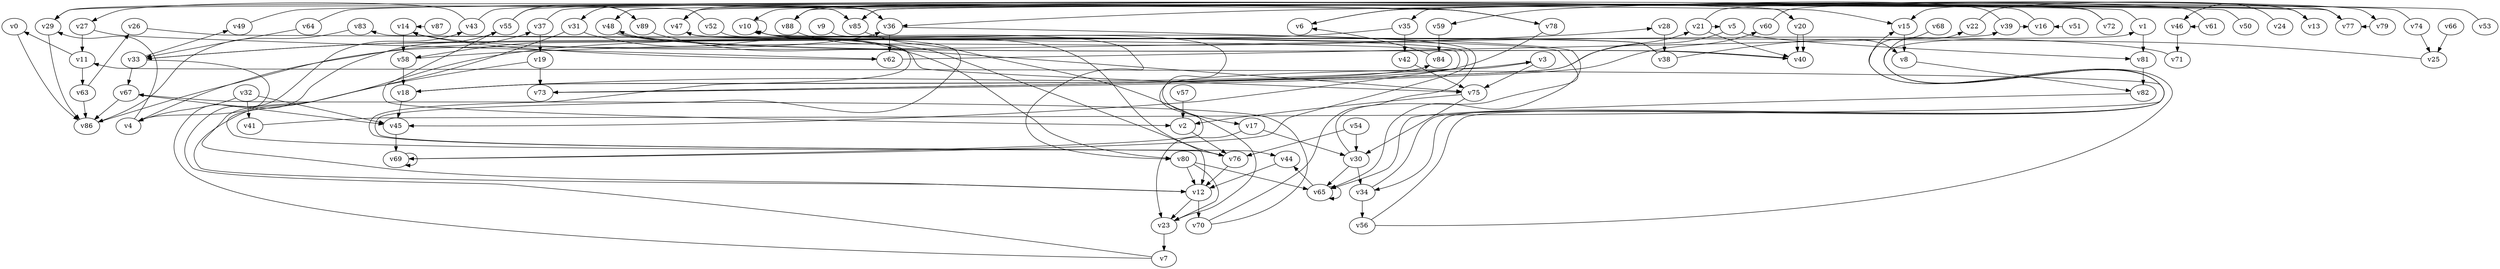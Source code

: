 // Benchmark game 127 - 90 vertices
digraph G {
    v0 [name="v0", player=0];
    v1 [name="v1", player=1];
    v2 [name="v2", player=0];
    v3 [name="v3", player=1];
    v4 [name="v4", player=1];
    v5 [name="v5", player=0];
    v6 [name="v6", player=1];
    v7 [name="v7", player=1];
    v8 [name="v8", player=1];
    v9 [name="v9", player=0];
    v10 [name="v10", player=1];
    v11 [name="v11", player=1, target=1];
    v12 [name="v12", player=0, target=1];
    v13 [name="v13", player=1];
    v14 [name="v14", player=0];
    v15 [name="v15", player=1];
    v16 [name="v16", player=1];
    v17 [name="v17", player=1];
    v18 [name="v18", player=1];
    v19 [name="v19", player=1];
    v20 [name="v20", player=1];
    v21 [name="v21", player=1];
    v22 [name="v22", player=1];
    v23 [name="v23", player=1];
    v24 [name="v24", player=1];
    v25 [name="v25", player=1];
    v26 [name="v26", player=1];
    v27 [name="v27", player=1];
    v28 [name="v28", player=0];
    v29 [name="v29", player=1];
    v30 [name="v30", player=0];
    v31 [name="v31", player=1];
    v32 [name="v32", player=1];
    v33 [name="v33", player=0, target=1];
    v34 [name="v34", player=1];
    v35 [name="v35", player=1];
    v36 [name="v36", player=1];
    v37 [name="v37", player=1, target=1];
    v38 [name="v38", player=1];
    v39 [name="v39", player=0];
    v40 [name="v40", player=0, target=1];
    v41 [name="v41", player=1, target=1];
    v42 [name="v42", player=0];
    v43 [name="v43", player=1];
    v44 [name="v44", player=0];
    v45 [name="v45", player=1];
    v46 [name="v46", player=1];
    v47 [name="v47", player=1];
    v48 [name="v48", player=0];
    v49 [name="v49", player=1];
    v50 [name="v50", player=0];
    v51 [name="v51", player=1];
    v52 [name="v52", player=1];
    v53 [name="v53", player=1];
    v54 [name="v54", player=1];
    v55 [name="v55", player=1];
    v56 [name="v56", player=0];
    v57 [name="v57", player=0];
    v58 [name="v58", player=1];
    v59 [name="v59", player=1, target=1];
    v60 [name="v60", player=1, target=1];
    v61 [name="v61", player=0];
    v62 [name="v62", player=1];
    v63 [name="v63", player=0];
    v64 [name="v64", player=0];
    v65 [name="v65", player=1, target=1];
    v66 [name="v66", player=0];
    v67 [name="v67", player=1];
    v68 [name="v68", player=0];
    v69 [name="v69", player=1];
    v70 [name="v70", player=0];
    v71 [name="v71", player=1];
    v72 [name="v72", player=1];
    v73 [name="v73", player=0];
    v74 [name="v74", player=0];
    v75 [name="v75", player=0, target=1];
    v76 [name="v76", player=0];
    v77 [name="v77", player=0];
    v78 [name="v78", player=1];
    v79 [name="v79", player=0];
    v80 [name="v80", player=0, target=1];
    v81 [name="v81", player=0];
    v82 [name="v82", player=0];
    v83 [name="v83", player=0];
    v84 [name="v84", player=0];
    v85 [name="v85", player=1, target=1];
    v86 [name="v86", player=1];
    v87 [name="v87", player=1];
    v88 [name="v88", player=0];
    v89 [name="v89", player=1];

    v0 -> v86 [constraint="time % 4 == 2"];
    v1 -> v47 [constraint="time >= 9"];
    v2 -> v76;
    v3 -> v69 [constraint="time == 20"];
    v4 -> v29 [constraint="time == 9"];
    v5 -> v73 [constraint="time % 6 == 5"];
    v6 -> v78 [constraint="time >= 2"];
    v7 -> v55 [constraint="time % 3 == 1"];
    v8 -> v82 [constraint="time % 4 == 1"];
    v9 -> v17 [constraint="time % 5 == 2"];
    v10 -> v10;
    v11 -> v0 [constraint="time % 2 == 0"];
    v12 -> v70;
    v13 -> v85 [constraint="time == 18"];
    v14 -> v58;
    v15 -> v8;
    v16 -> v36 [constraint="time <= 18"];
    v17 -> v30;
    v18 -> v3 [constraint="time % 6 == 5"];
    v19 -> v12 [constraint="time <= 6"];
    v20 -> v40 [constraint="time % 4 == 2"];
    v21 -> v77 [constraint="time >= 11"];
    v22 -> v13 [constraint="time % 5 == 2"];
    v23 -> v7;
    v24 -> v46 [constraint="time % 4 == 1"];
    v25 -> v33 [constraint="time <= 14"];
    v26 -> v45 [constraint="time % 4 == 1"];
    v27 -> v11;
    v28 -> v38;
    v29 -> v86 [constraint="time % 4 == 0"];
    v30 -> v65;
    v31 -> v80 [constraint="time <= 18"];
    v32 -> v41;
    v33 -> v4 [constraint="time >= 9"];
    v34 -> v56;
    v35 -> v42;
    v36 -> v47 [constraint="time == 10"];
    v37 -> v15 [constraint="time % 6 == 1"];
    v38 -> v58 [constraint="time == 14"];
    v39 -> v59 [constraint="(time >= 8) && (time <= 24)"];
    v40 -> v48 [constraint="time % 2 == 1"];
    v41 -> v11 [constraint="time <= 18"];
    v42 -> v75;
    v43 -> v27 [constraint="time >= 14"];
    v44 -> v12;
    v45 -> v69;
    v46 -> v71;
    v47 -> v76 [constraint="time == 11"];
    v48 -> v75 [constraint="time >= 9"];
    v49 -> v20 [constraint="time == 1"];
    v50 -> v88 [constraint="time == 19"];
    v51 -> v16 [constraint="time <= 18"];
    v52 -> v76 [constraint="time >= 2"];
    v53 -> v47 [constraint="time == 8"];
    v54 -> v76;
    v55 -> v2 [constraint="time <= 25"];
    v56 -> v22 [constraint="time == 3"];
    v57 -> v2;
    v58 -> v28 [constraint="time == 2"];
    v59 -> v84;
    v60 -> v79 [constraint="time >= 5"];
    v61 -> v46 [constraint="(time >= 7) && (time <= 24)"];
    v62 -> v14 [constraint="time == 15"];
    v63 -> v26 [constraint="time >= 10"];
    v64 -> v33 [constraint="time <= 22"];
    v65 -> v44 [constraint="time <= 18"];
    v66 -> v25;
    v67 -> v45 [constraint="time % 6 == 5"];
    v68 -> v34 [constraint="time % 2 == 0"];
    v69 -> v69 [constraint="time >= 15"];
    v70 -> v67 [constraint="time == 0"];
    v71 -> v14 [constraint="time % 2 == 0"];
    v72 -> v15 [constraint="time >= 4"];
    v73 -> v60 [constraint="time % 3 == 0"];
    v74 -> v25;
    v75 -> v30;
    v76 -> v10 [constraint="time % 5 == 0"];
    v77 -> v85 [constraint="time == 3"];
    v78 -> v18 [constraint="time == 15"];
    v79 -> v77 [constraint="time == 7"];
    v80 -> v65 [constraint="time == 19"];
    v81 -> v82;
    v82 -> v65 [constraint="time >= 4"];
    v83 -> v86 [constraint="time <= 10"];
    v84 -> v6 [constraint="time >= 3"];
    v85 -> v23 [constraint="time <= 14"];
    v86 -> v36 [constraint="time % 3 == 1"];
    v87 -> v14 [constraint="time % 6 == 4"];
    v88 -> v12 [constraint="time == 8"];
    v89 -> v75 [constraint="time == 3"];
    v4 -> v37 [constraint="(time >= 6) && (time <= 24)"];
    v75 -> v2;
    v80 -> v23 [constraint="time % 3 == 0"];
    v35 -> v12 [constraint="time == 3"];
    v69 -> v83 [constraint="time >= 4"];
    v80 -> v12;
    v63 -> v86;
    v32 -> v4;
    v7 -> v43 [constraint="time >= 8"];
    v73 -> v21 [constraint="time == 20"];
    v11 -> v63;
    v31 -> v44 [constraint="time % 3 == 1"];
    v64 -> v20 [constraint="time >= 1"];
    v10 -> v80 [constraint="time <= 9"];
    v78 -> v88 [constraint="time == 13"];
    v70 -> v47 [constraint="(time % 2 == 0) || (time % 4 == 1)"];
    v1 -> v81;
    v21 -> v5 [constraint="time % 2 == 0"];
    v34 -> v1 [constraint="time == 12"];
    v55 -> v36 [constraint="time >= 11"];
    v43 -> v85 [constraint="time >= 7"];
    v19 -> v73;
    v89 -> v31 [constraint="time <= 15"];
    v5 -> v81 [constraint="time <= 8"];
    v30 -> v34;
    v77 -> v48 [constraint="time % 6 == 2"];
    v3 -> v75;
    v72 -> v10 [constraint="time >= 9"];
    v36 -> v65 [constraint="time <= 23"];
    v32 -> v45;
    v74 -> v35 [constraint="time >= 8"];
    v18 -> v45;
    v18 -> v84 [constraint="time <= 6"];
    v36 -> v62;
    v39 -> v16 [constraint="time % 5 == 2"];
    v52 -> v29 [constraint="time % 6 == 0"];
    v33 -> v49 [constraint="time == 9"];
    v38 -> v33 [constraint="time == 11"];
    v62 -> v39 [constraint="time % 4 == 2"];
    v20 -> v40;
    v65 -> v65 [constraint="time % 5 == 2"];
    v48 -> v40 [constraint="time <= 22"];
    v78 -> v29 [constraint="time <= 13"];
    v30 -> v10 [constraint="time == 17"];
    v37 -> v19;
    v76 -> v12;
    v55 -> v89 [constraint="time % 5 == 2"];
    v33 -> v67;
    v27 -> v62 [constraint="time == 4"];
    v56 -> v15 [constraint="(time % 2 == 0) || (time % 4 == 0)"];
    v21 -> v40 [constraint="(time >= 1) && (time <= 18)"];
    v67 -> v86;
    v12 -> v23;
    v17 -> v23;
    v58 -> v18;
    v38 -> v8 [constraint="time % 4 == 1"];
    v61 -> v6 [constraint="time <= 6"];
    v54 -> v30;
}
